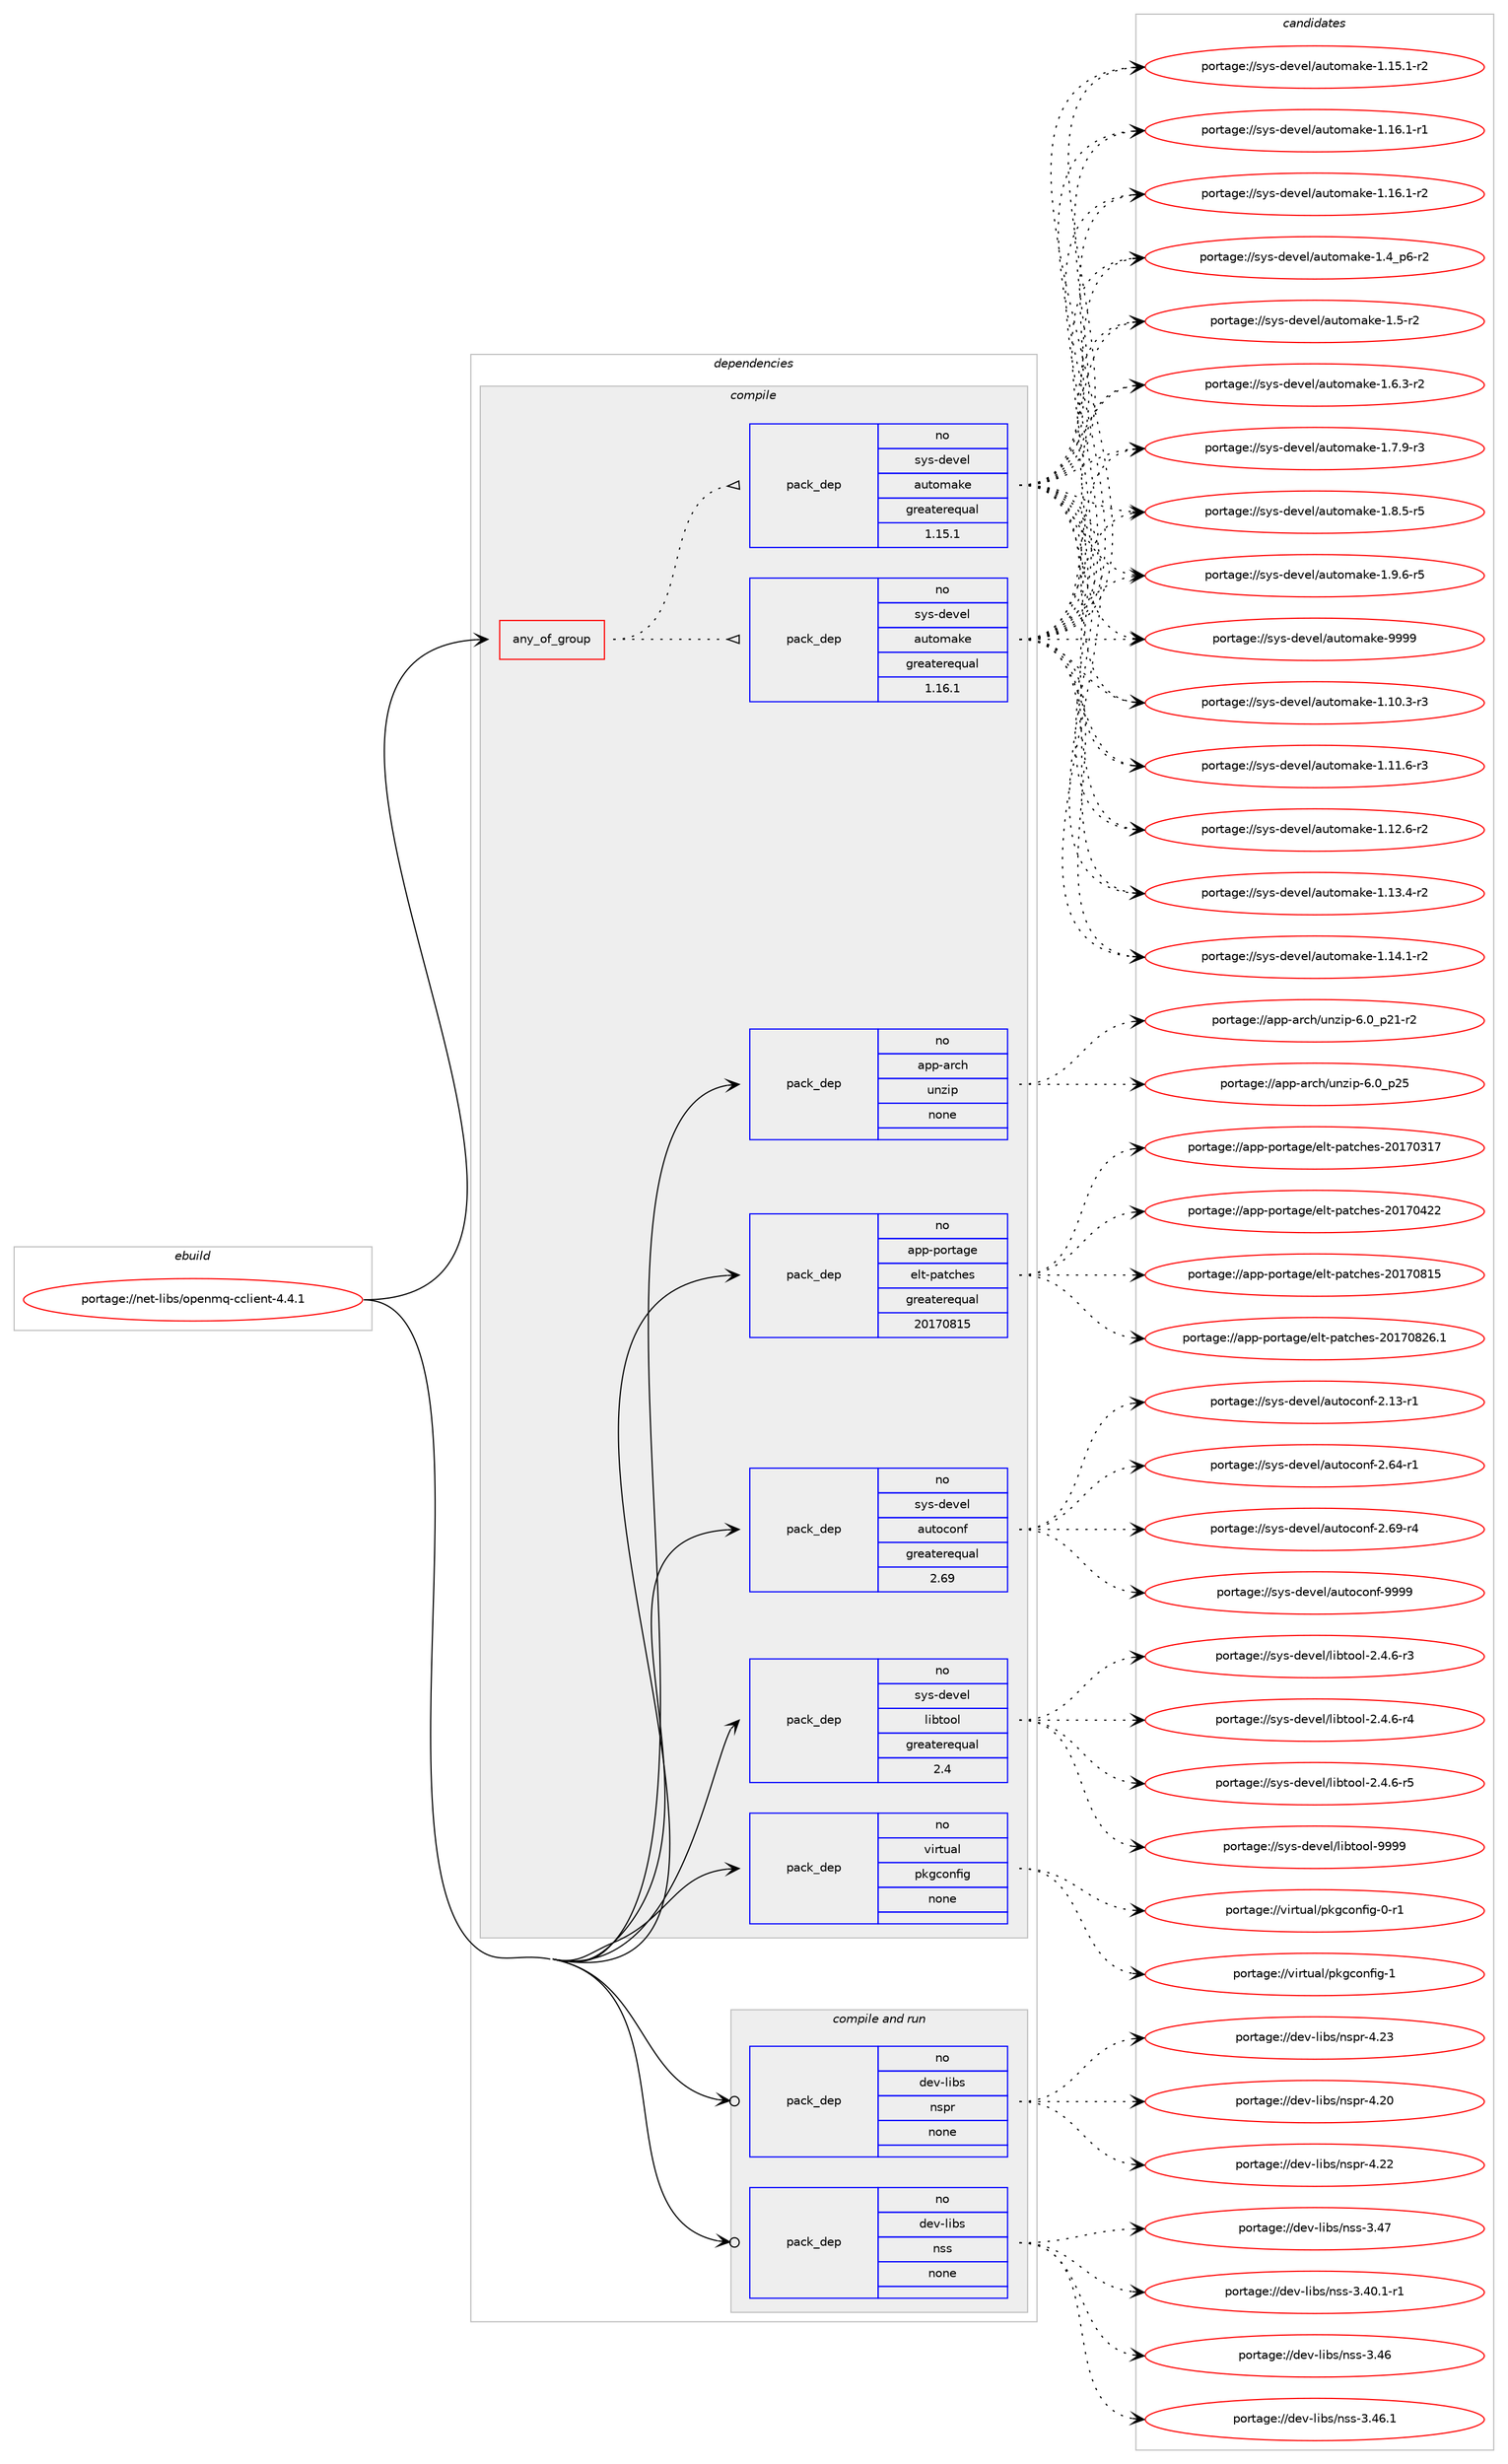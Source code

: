 digraph prolog {

# *************
# Graph options
# *************

newrank=true;
concentrate=true;
compound=true;
graph [rankdir=LR,fontname=Helvetica,fontsize=10,ranksep=1.5];#, ranksep=2.5, nodesep=0.2];
edge  [arrowhead=vee];
node  [fontname=Helvetica,fontsize=10];

# **********
# The ebuild
# **********

subgraph cluster_leftcol {
color=gray;
rank=same;
label=<<i>ebuild</i>>;
id [label="portage://net-libs/openmq-cclient-4.4.1", color=red, width=4, href="../net-libs/openmq-cclient-4.4.1.svg"];
}

# ****************
# The dependencies
# ****************

subgraph cluster_midcol {
color=gray;
label=<<i>dependencies</i>>;
subgraph cluster_compile {
fillcolor="#eeeeee";
style=filled;
label=<<i>compile</i>>;
subgraph any5856 {
dependency361221 [label=<<TABLE BORDER="0" CELLBORDER="1" CELLSPACING="0" CELLPADDING="4"><TR><TD CELLPADDING="10">any_of_group</TD></TR></TABLE>>, shape=none, color=red];subgraph pack264833 {
dependency361222 [label=<<TABLE BORDER="0" CELLBORDER="1" CELLSPACING="0" CELLPADDING="4" WIDTH="220"><TR><TD ROWSPAN="6" CELLPADDING="30">pack_dep</TD></TR><TR><TD WIDTH="110">no</TD></TR><TR><TD>sys-devel</TD></TR><TR><TD>automake</TD></TR><TR><TD>greaterequal</TD></TR><TR><TD>1.16.1</TD></TR></TABLE>>, shape=none, color=blue];
}
dependency361221:e -> dependency361222:w [weight=20,style="dotted",arrowhead="oinv"];
subgraph pack264834 {
dependency361223 [label=<<TABLE BORDER="0" CELLBORDER="1" CELLSPACING="0" CELLPADDING="4" WIDTH="220"><TR><TD ROWSPAN="6" CELLPADDING="30">pack_dep</TD></TR><TR><TD WIDTH="110">no</TD></TR><TR><TD>sys-devel</TD></TR><TR><TD>automake</TD></TR><TR><TD>greaterequal</TD></TR><TR><TD>1.15.1</TD></TR></TABLE>>, shape=none, color=blue];
}
dependency361221:e -> dependency361223:w [weight=20,style="dotted",arrowhead="oinv"];
}
id:e -> dependency361221:w [weight=20,style="solid",arrowhead="vee"];
subgraph pack264835 {
dependency361224 [label=<<TABLE BORDER="0" CELLBORDER="1" CELLSPACING="0" CELLPADDING="4" WIDTH="220"><TR><TD ROWSPAN="6" CELLPADDING="30">pack_dep</TD></TR><TR><TD WIDTH="110">no</TD></TR><TR><TD>app-arch</TD></TR><TR><TD>unzip</TD></TR><TR><TD>none</TD></TR><TR><TD></TD></TR></TABLE>>, shape=none, color=blue];
}
id:e -> dependency361224:w [weight=20,style="solid",arrowhead="vee"];
subgraph pack264836 {
dependency361225 [label=<<TABLE BORDER="0" CELLBORDER="1" CELLSPACING="0" CELLPADDING="4" WIDTH="220"><TR><TD ROWSPAN="6" CELLPADDING="30">pack_dep</TD></TR><TR><TD WIDTH="110">no</TD></TR><TR><TD>app-portage</TD></TR><TR><TD>elt-patches</TD></TR><TR><TD>greaterequal</TD></TR><TR><TD>20170815</TD></TR></TABLE>>, shape=none, color=blue];
}
id:e -> dependency361225:w [weight=20,style="solid",arrowhead="vee"];
subgraph pack264837 {
dependency361226 [label=<<TABLE BORDER="0" CELLBORDER="1" CELLSPACING="0" CELLPADDING="4" WIDTH="220"><TR><TD ROWSPAN="6" CELLPADDING="30">pack_dep</TD></TR><TR><TD WIDTH="110">no</TD></TR><TR><TD>sys-devel</TD></TR><TR><TD>autoconf</TD></TR><TR><TD>greaterequal</TD></TR><TR><TD>2.69</TD></TR></TABLE>>, shape=none, color=blue];
}
id:e -> dependency361226:w [weight=20,style="solid",arrowhead="vee"];
subgraph pack264838 {
dependency361227 [label=<<TABLE BORDER="0" CELLBORDER="1" CELLSPACING="0" CELLPADDING="4" WIDTH="220"><TR><TD ROWSPAN="6" CELLPADDING="30">pack_dep</TD></TR><TR><TD WIDTH="110">no</TD></TR><TR><TD>sys-devel</TD></TR><TR><TD>libtool</TD></TR><TR><TD>greaterequal</TD></TR><TR><TD>2.4</TD></TR></TABLE>>, shape=none, color=blue];
}
id:e -> dependency361227:w [weight=20,style="solid",arrowhead="vee"];
subgraph pack264839 {
dependency361228 [label=<<TABLE BORDER="0" CELLBORDER="1" CELLSPACING="0" CELLPADDING="4" WIDTH="220"><TR><TD ROWSPAN="6" CELLPADDING="30">pack_dep</TD></TR><TR><TD WIDTH="110">no</TD></TR><TR><TD>virtual</TD></TR><TR><TD>pkgconfig</TD></TR><TR><TD>none</TD></TR><TR><TD></TD></TR></TABLE>>, shape=none, color=blue];
}
id:e -> dependency361228:w [weight=20,style="solid",arrowhead="vee"];
}
subgraph cluster_compileandrun {
fillcolor="#eeeeee";
style=filled;
label=<<i>compile and run</i>>;
subgraph pack264840 {
dependency361229 [label=<<TABLE BORDER="0" CELLBORDER="1" CELLSPACING="0" CELLPADDING="4" WIDTH="220"><TR><TD ROWSPAN="6" CELLPADDING="30">pack_dep</TD></TR><TR><TD WIDTH="110">no</TD></TR><TR><TD>dev-libs</TD></TR><TR><TD>nspr</TD></TR><TR><TD>none</TD></TR><TR><TD></TD></TR></TABLE>>, shape=none, color=blue];
}
id:e -> dependency361229:w [weight=20,style="solid",arrowhead="odotvee"];
subgraph pack264841 {
dependency361230 [label=<<TABLE BORDER="0" CELLBORDER="1" CELLSPACING="0" CELLPADDING="4" WIDTH="220"><TR><TD ROWSPAN="6" CELLPADDING="30">pack_dep</TD></TR><TR><TD WIDTH="110">no</TD></TR><TR><TD>dev-libs</TD></TR><TR><TD>nss</TD></TR><TR><TD>none</TD></TR><TR><TD></TD></TR></TABLE>>, shape=none, color=blue];
}
id:e -> dependency361230:w [weight=20,style="solid",arrowhead="odotvee"];
}
subgraph cluster_run {
fillcolor="#eeeeee";
style=filled;
label=<<i>run</i>>;
}
}

# **************
# The candidates
# **************

subgraph cluster_choices {
rank=same;
color=gray;
label=<<i>candidates</i>>;

subgraph choice264833 {
color=black;
nodesep=1;
choiceportage11512111545100101118101108479711711611110997107101454946494846514511451 [label="portage://sys-devel/automake-1.10.3-r3", color=red, width=4,href="../sys-devel/automake-1.10.3-r3.svg"];
choiceportage11512111545100101118101108479711711611110997107101454946494946544511451 [label="portage://sys-devel/automake-1.11.6-r3", color=red, width=4,href="../sys-devel/automake-1.11.6-r3.svg"];
choiceportage11512111545100101118101108479711711611110997107101454946495046544511450 [label="portage://sys-devel/automake-1.12.6-r2", color=red, width=4,href="../sys-devel/automake-1.12.6-r2.svg"];
choiceportage11512111545100101118101108479711711611110997107101454946495146524511450 [label="portage://sys-devel/automake-1.13.4-r2", color=red, width=4,href="../sys-devel/automake-1.13.4-r2.svg"];
choiceportage11512111545100101118101108479711711611110997107101454946495246494511450 [label="portage://sys-devel/automake-1.14.1-r2", color=red, width=4,href="../sys-devel/automake-1.14.1-r2.svg"];
choiceportage11512111545100101118101108479711711611110997107101454946495346494511450 [label="portage://sys-devel/automake-1.15.1-r2", color=red, width=4,href="../sys-devel/automake-1.15.1-r2.svg"];
choiceportage11512111545100101118101108479711711611110997107101454946495446494511449 [label="portage://sys-devel/automake-1.16.1-r1", color=red, width=4,href="../sys-devel/automake-1.16.1-r1.svg"];
choiceportage11512111545100101118101108479711711611110997107101454946495446494511450 [label="portage://sys-devel/automake-1.16.1-r2", color=red, width=4,href="../sys-devel/automake-1.16.1-r2.svg"];
choiceportage115121115451001011181011084797117116111109971071014549465295112544511450 [label="portage://sys-devel/automake-1.4_p6-r2", color=red, width=4,href="../sys-devel/automake-1.4_p6-r2.svg"];
choiceportage11512111545100101118101108479711711611110997107101454946534511450 [label="portage://sys-devel/automake-1.5-r2", color=red, width=4,href="../sys-devel/automake-1.5-r2.svg"];
choiceportage115121115451001011181011084797117116111109971071014549465446514511450 [label="portage://sys-devel/automake-1.6.3-r2", color=red, width=4,href="../sys-devel/automake-1.6.3-r2.svg"];
choiceportage115121115451001011181011084797117116111109971071014549465546574511451 [label="portage://sys-devel/automake-1.7.9-r3", color=red, width=4,href="../sys-devel/automake-1.7.9-r3.svg"];
choiceportage115121115451001011181011084797117116111109971071014549465646534511453 [label="portage://sys-devel/automake-1.8.5-r5", color=red, width=4,href="../sys-devel/automake-1.8.5-r5.svg"];
choiceportage115121115451001011181011084797117116111109971071014549465746544511453 [label="portage://sys-devel/automake-1.9.6-r5", color=red, width=4,href="../sys-devel/automake-1.9.6-r5.svg"];
choiceportage115121115451001011181011084797117116111109971071014557575757 [label="portage://sys-devel/automake-9999", color=red, width=4,href="../sys-devel/automake-9999.svg"];
dependency361222:e -> choiceportage11512111545100101118101108479711711611110997107101454946494846514511451:w [style=dotted,weight="100"];
dependency361222:e -> choiceportage11512111545100101118101108479711711611110997107101454946494946544511451:w [style=dotted,weight="100"];
dependency361222:e -> choiceportage11512111545100101118101108479711711611110997107101454946495046544511450:w [style=dotted,weight="100"];
dependency361222:e -> choiceportage11512111545100101118101108479711711611110997107101454946495146524511450:w [style=dotted,weight="100"];
dependency361222:e -> choiceportage11512111545100101118101108479711711611110997107101454946495246494511450:w [style=dotted,weight="100"];
dependency361222:e -> choiceportage11512111545100101118101108479711711611110997107101454946495346494511450:w [style=dotted,weight="100"];
dependency361222:e -> choiceportage11512111545100101118101108479711711611110997107101454946495446494511449:w [style=dotted,weight="100"];
dependency361222:e -> choiceportage11512111545100101118101108479711711611110997107101454946495446494511450:w [style=dotted,weight="100"];
dependency361222:e -> choiceportage115121115451001011181011084797117116111109971071014549465295112544511450:w [style=dotted,weight="100"];
dependency361222:e -> choiceportage11512111545100101118101108479711711611110997107101454946534511450:w [style=dotted,weight="100"];
dependency361222:e -> choiceportage115121115451001011181011084797117116111109971071014549465446514511450:w [style=dotted,weight="100"];
dependency361222:e -> choiceportage115121115451001011181011084797117116111109971071014549465546574511451:w [style=dotted,weight="100"];
dependency361222:e -> choiceportage115121115451001011181011084797117116111109971071014549465646534511453:w [style=dotted,weight="100"];
dependency361222:e -> choiceportage115121115451001011181011084797117116111109971071014549465746544511453:w [style=dotted,weight="100"];
dependency361222:e -> choiceportage115121115451001011181011084797117116111109971071014557575757:w [style=dotted,weight="100"];
}
subgraph choice264834 {
color=black;
nodesep=1;
choiceportage11512111545100101118101108479711711611110997107101454946494846514511451 [label="portage://sys-devel/automake-1.10.3-r3", color=red, width=4,href="../sys-devel/automake-1.10.3-r3.svg"];
choiceportage11512111545100101118101108479711711611110997107101454946494946544511451 [label="portage://sys-devel/automake-1.11.6-r3", color=red, width=4,href="../sys-devel/automake-1.11.6-r3.svg"];
choiceportage11512111545100101118101108479711711611110997107101454946495046544511450 [label="portage://sys-devel/automake-1.12.6-r2", color=red, width=4,href="../sys-devel/automake-1.12.6-r2.svg"];
choiceportage11512111545100101118101108479711711611110997107101454946495146524511450 [label="portage://sys-devel/automake-1.13.4-r2", color=red, width=4,href="../sys-devel/automake-1.13.4-r2.svg"];
choiceportage11512111545100101118101108479711711611110997107101454946495246494511450 [label="portage://sys-devel/automake-1.14.1-r2", color=red, width=4,href="../sys-devel/automake-1.14.1-r2.svg"];
choiceportage11512111545100101118101108479711711611110997107101454946495346494511450 [label="portage://sys-devel/automake-1.15.1-r2", color=red, width=4,href="../sys-devel/automake-1.15.1-r2.svg"];
choiceportage11512111545100101118101108479711711611110997107101454946495446494511449 [label="portage://sys-devel/automake-1.16.1-r1", color=red, width=4,href="../sys-devel/automake-1.16.1-r1.svg"];
choiceportage11512111545100101118101108479711711611110997107101454946495446494511450 [label="portage://sys-devel/automake-1.16.1-r2", color=red, width=4,href="../sys-devel/automake-1.16.1-r2.svg"];
choiceportage115121115451001011181011084797117116111109971071014549465295112544511450 [label="portage://sys-devel/automake-1.4_p6-r2", color=red, width=4,href="../sys-devel/automake-1.4_p6-r2.svg"];
choiceportage11512111545100101118101108479711711611110997107101454946534511450 [label="portage://sys-devel/automake-1.5-r2", color=red, width=4,href="../sys-devel/automake-1.5-r2.svg"];
choiceportage115121115451001011181011084797117116111109971071014549465446514511450 [label="portage://sys-devel/automake-1.6.3-r2", color=red, width=4,href="../sys-devel/automake-1.6.3-r2.svg"];
choiceportage115121115451001011181011084797117116111109971071014549465546574511451 [label="portage://sys-devel/automake-1.7.9-r3", color=red, width=4,href="../sys-devel/automake-1.7.9-r3.svg"];
choiceportage115121115451001011181011084797117116111109971071014549465646534511453 [label="portage://sys-devel/automake-1.8.5-r5", color=red, width=4,href="../sys-devel/automake-1.8.5-r5.svg"];
choiceportage115121115451001011181011084797117116111109971071014549465746544511453 [label="portage://sys-devel/automake-1.9.6-r5", color=red, width=4,href="../sys-devel/automake-1.9.6-r5.svg"];
choiceportage115121115451001011181011084797117116111109971071014557575757 [label="portage://sys-devel/automake-9999", color=red, width=4,href="../sys-devel/automake-9999.svg"];
dependency361223:e -> choiceportage11512111545100101118101108479711711611110997107101454946494846514511451:w [style=dotted,weight="100"];
dependency361223:e -> choiceportage11512111545100101118101108479711711611110997107101454946494946544511451:w [style=dotted,weight="100"];
dependency361223:e -> choiceportage11512111545100101118101108479711711611110997107101454946495046544511450:w [style=dotted,weight="100"];
dependency361223:e -> choiceportage11512111545100101118101108479711711611110997107101454946495146524511450:w [style=dotted,weight="100"];
dependency361223:e -> choiceportage11512111545100101118101108479711711611110997107101454946495246494511450:w [style=dotted,weight="100"];
dependency361223:e -> choiceportage11512111545100101118101108479711711611110997107101454946495346494511450:w [style=dotted,weight="100"];
dependency361223:e -> choiceportage11512111545100101118101108479711711611110997107101454946495446494511449:w [style=dotted,weight="100"];
dependency361223:e -> choiceportage11512111545100101118101108479711711611110997107101454946495446494511450:w [style=dotted,weight="100"];
dependency361223:e -> choiceportage115121115451001011181011084797117116111109971071014549465295112544511450:w [style=dotted,weight="100"];
dependency361223:e -> choiceportage11512111545100101118101108479711711611110997107101454946534511450:w [style=dotted,weight="100"];
dependency361223:e -> choiceportage115121115451001011181011084797117116111109971071014549465446514511450:w [style=dotted,weight="100"];
dependency361223:e -> choiceportage115121115451001011181011084797117116111109971071014549465546574511451:w [style=dotted,weight="100"];
dependency361223:e -> choiceportage115121115451001011181011084797117116111109971071014549465646534511453:w [style=dotted,weight="100"];
dependency361223:e -> choiceportage115121115451001011181011084797117116111109971071014549465746544511453:w [style=dotted,weight="100"];
dependency361223:e -> choiceportage115121115451001011181011084797117116111109971071014557575757:w [style=dotted,weight="100"];
}
subgraph choice264835 {
color=black;
nodesep=1;
choiceportage9711211245971149910447117110122105112455446489511250494511450 [label="portage://app-arch/unzip-6.0_p21-r2", color=red, width=4,href="../app-arch/unzip-6.0_p21-r2.svg"];
choiceportage971121124597114991044711711012210511245544648951125053 [label="portage://app-arch/unzip-6.0_p25", color=red, width=4,href="../app-arch/unzip-6.0_p25.svg"];
dependency361224:e -> choiceportage9711211245971149910447117110122105112455446489511250494511450:w [style=dotted,weight="100"];
dependency361224:e -> choiceportage971121124597114991044711711012210511245544648951125053:w [style=dotted,weight="100"];
}
subgraph choice264836 {
color=black;
nodesep=1;
choiceportage97112112451121111141169710310147101108116451129711699104101115455048495548514955 [label="portage://app-portage/elt-patches-20170317", color=red, width=4,href="../app-portage/elt-patches-20170317.svg"];
choiceportage97112112451121111141169710310147101108116451129711699104101115455048495548525050 [label="portage://app-portage/elt-patches-20170422", color=red, width=4,href="../app-portage/elt-patches-20170422.svg"];
choiceportage97112112451121111141169710310147101108116451129711699104101115455048495548564953 [label="portage://app-portage/elt-patches-20170815", color=red, width=4,href="../app-portage/elt-patches-20170815.svg"];
choiceportage971121124511211111411697103101471011081164511297116991041011154550484955485650544649 [label="portage://app-portage/elt-patches-20170826.1", color=red, width=4,href="../app-portage/elt-patches-20170826.1.svg"];
dependency361225:e -> choiceportage97112112451121111141169710310147101108116451129711699104101115455048495548514955:w [style=dotted,weight="100"];
dependency361225:e -> choiceportage97112112451121111141169710310147101108116451129711699104101115455048495548525050:w [style=dotted,weight="100"];
dependency361225:e -> choiceportage97112112451121111141169710310147101108116451129711699104101115455048495548564953:w [style=dotted,weight="100"];
dependency361225:e -> choiceportage971121124511211111411697103101471011081164511297116991041011154550484955485650544649:w [style=dotted,weight="100"];
}
subgraph choice264837 {
color=black;
nodesep=1;
choiceportage1151211154510010111810110847971171161119911111010245504649514511449 [label="portage://sys-devel/autoconf-2.13-r1", color=red, width=4,href="../sys-devel/autoconf-2.13-r1.svg"];
choiceportage1151211154510010111810110847971171161119911111010245504654524511449 [label="portage://sys-devel/autoconf-2.64-r1", color=red, width=4,href="../sys-devel/autoconf-2.64-r1.svg"];
choiceportage1151211154510010111810110847971171161119911111010245504654574511452 [label="portage://sys-devel/autoconf-2.69-r4", color=red, width=4,href="../sys-devel/autoconf-2.69-r4.svg"];
choiceportage115121115451001011181011084797117116111991111101024557575757 [label="portage://sys-devel/autoconf-9999", color=red, width=4,href="../sys-devel/autoconf-9999.svg"];
dependency361226:e -> choiceportage1151211154510010111810110847971171161119911111010245504649514511449:w [style=dotted,weight="100"];
dependency361226:e -> choiceportage1151211154510010111810110847971171161119911111010245504654524511449:w [style=dotted,weight="100"];
dependency361226:e -> choiceportage1151211154510010111810110847971171161119911111010245504654574511452:w [style=dotted,weight="100"];
dependency361226:e -> choiceportage115121115451001011181011084797117116111991111101024557575757:w [style=dotted,weight="100"];
}
subgraph choice264838 {
color=black;
nodesep=1;
choiceportage1151211154510010111810110847108105981161111111084550465246544511451 [label="portage://sys-devel/libtool-2.4.6-r3", color=red, width=4,href="../sys-devel/libtool-2.4.6-r3.svg"];
choiceportage1151211154510010111810110847108105981161111111084550465246544511452 [label="portage://sys-devel/libtool-2.4.6-r4", color=red, width=4,href="../sys-devel/libtool-2.4.6-r4.svg"];
choiceportage1151211154510010111810110847108105981161111111084550465246544511453 [label="portage://sys-devel/libtool-2.4.6-r5", color=red, width=4,href="../sys-devel/libtool-2.4.6-r5.svg"];
choiceportage1151211154510010111810110847108105981161111111084557575757 [label="portage://sys-devel/libtool-9999", color=red, width=4,href="../sys-devel/libtool-9999.svg"];
dependency361227:e -> choiceportage1151211154510010111810110847108105981161111111084550465246544511451:w [style=dotted,weight="100"];
dependency361227:e -> choiceportage1151211154510010111810110847108105981161111111084550465246544511452:w [style=dotted,weight="100"];
dependency361227:e -> choiceportage1151211154510010111810110847108105981161111111084550465246544511453:w [style=dotted,weight="100"];
dependency361227:e -> choiceportage1151211154510010111810110847108105981161111111084557575757:w [style=dotted,weight="100"];
}
subgraph choice264839 {
color=black;
nodesep=1;
choiceportage11810511411611797108471121071039911111010210510345484511449 [label="portage://virtual/pkgconfig-0-r1", color=red, width=4,href="../virtual/pkgconfig-0-r1.svg"];
choiceportage1181051141161179710847112107103991111101021051034549 [label="portage://virtual/pkgconfig-1", color=red, width=4,href="../virtual/pkgconfig-1.svg"];
dependency361228:e -> choiceportage11810511411611797108471121071039911111010210510345484511449:w [style=dotted,weight="100"];
dependency361228:e -> choiceportage1181051141161179710847112107103991111101021051034549:w [style=dotted,weight="100"];
}
subgraph choice264840 {
color=black;
nodesep=1;
choiceportage1001011184510810598115471101151121144552465048 [label="portage://dev-libs/nspr-4.20", color=red, width=4,href="../dev-libs/nspr-4.20.svg"];
choiceportage1001011184510810598115471101151121144552465050 [label="portage://dev-libs/nspr-4.22", color=red, width=4,href="../dev-libs/nspr-4.22.svg"];
choiceportage1001011184510810598115471101151121144552465051 [label="portage://dev-libs/nspr-4.23", color=red, width=4,href="../dev-libs/nspr-4.23.svg"];
dependency361229:e -> choiceportage1001011184510810598115471101151121144552465048:w [style=dotted,weight="100"];
dependency361229:e -> choiceportage1001011184510810598115471101151121144552465050:w [style=dotted,weight="100"];
dependency361229:e -> choiceportage1001011184510810598115471101151121144552465051:w [style=dotted,weight="100"];
}
subgraph choice264841 {
color=black;
nodesep=1;
choiceportage100101118451081059811547110115115455146524846494511449 [label="portage://dev-libs/nss-3.40.1-r1", color=red, width=4,href="../dev-libs/nss-3.40.1-r1.svg"];
choiceportage1001011184510810598115471101151154551465254 [label="portage://dev-libs/nss-3.46", color=red, width=4,href="../dev-libs/nss-3.46.svg"];
choiceportage10010111845108105981154711011511545514652544649 [label="portage://dev-libs/nss-3.46.1", color=red, width=4,href="../dev-libs/nss-3.46.1.svg"];
choiceportage1001011184510810598115471101151154551465255 [label="portage://dev-libs/nss-3.47", color=red, width=4,href="../dev-libs/nss-3.47.svg"];
dependency361230:e -> choiceportage100101118451081059811547110115115455146524846494511449:w [style=dotted,weight="100"];
dependency361230:e -> choiceportage1001011184510810598115471101151154551465254:w [style=dotted,weight="100"];
dependency361230:e -> choiceportage10010111845108105981154711011511545514652544649:w [style=dotted,weight="100"];
dependency361230:e -> choiceportage1001011184510810598115471101151154551465255:w [style=dotted,weight="100"];
}
}

}
